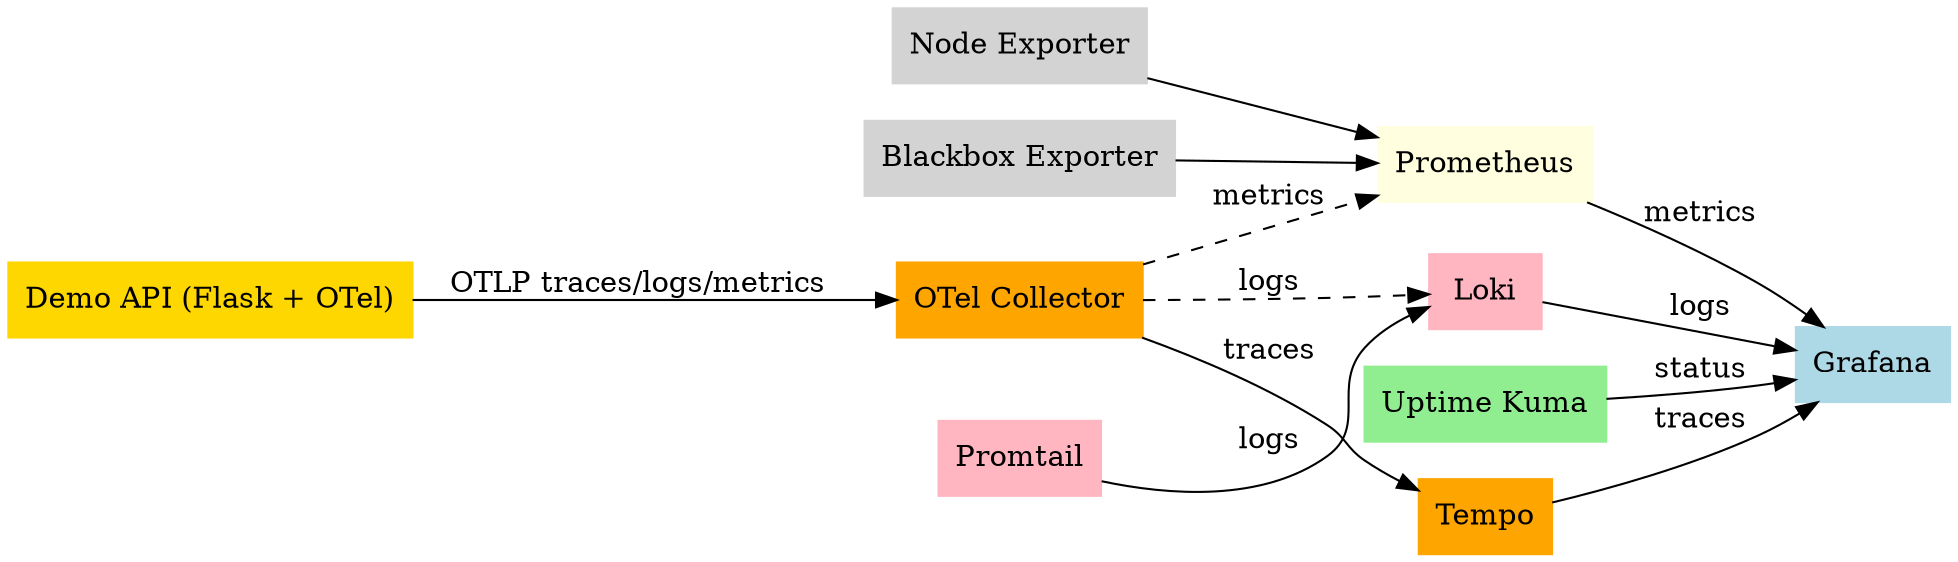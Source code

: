 digraph MonitoringStack {
	fontsize=10 rankdir=LR
	Grafana [color=lightblue shape=box style=filled]
	Prometheus [color=lightyellow shape=box style=filled]
	NodeExporter [label="Node Exporter" color=lightgrey shape=box style=filled]
	Blackbox [label="Blackbox Exporter" color=lightgrey shape=box style=filled]
	Loki [color=lightpink shape=box style=filled]
	Promtail [color=lightpink shape=box style=filled]
	UptimeKuma [label="Uptime Kuma" color=lightgreen shape=box style=filled]
	OTel [label="OTel Collector" color=orange shape=box style=filled]
	Tempo [color=orange shape=box style=filled]
	DemoAPI [label="Demo API (Flask + OTel)" color=gold shape=box style=filled]
	NodeExporter -> Prometheus
	Blackbox -> Prometheus
	Prometheus -> Grafana [label=metrics]
	Loki -> Grafana [label=logs]
	Tempo -> Grafana [label=traces]
	Promtail -> Loki [label=logs]
	UptimeKuma -> Grafana [label=status]
	DemoAPI -> OTel [label="OTLP traces/logs/metrics"]
	OTel -> Tempo [label=traces]
	OTel -> Loki [label=logs style=dashed]
	OTel -> Prometheus [label=metrics style=dashed]
}